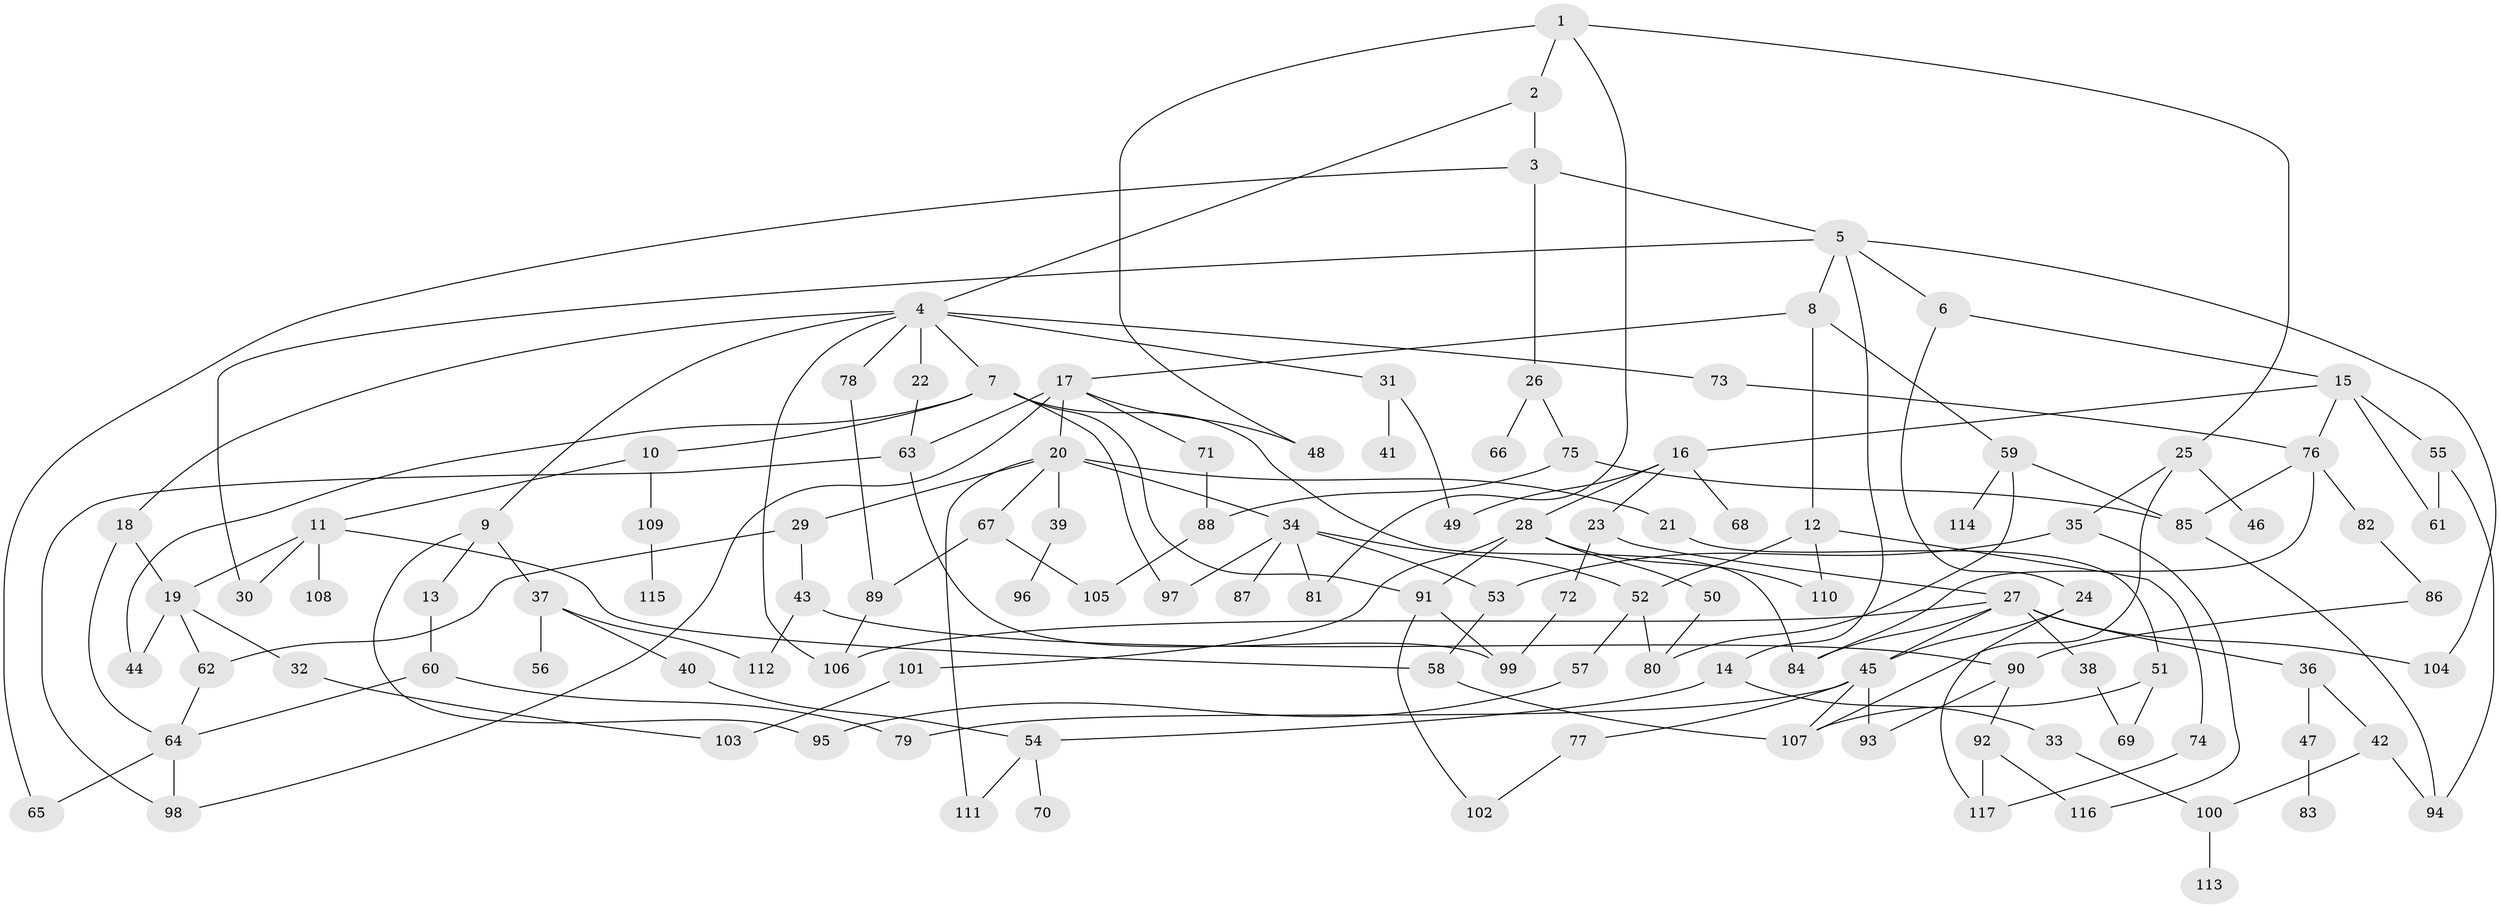 // coarse degree distribution, {3: 0.2777777777777778, 8: 0.08333333333333333, 5: 0.16666666666666666, 7: 0.08333333333333333, 4: 0.1111111111111111, 1: 0.05555555555555555, 2: 0.1388888888888889, 6: 0.027777777777777776, 10: 0.027777777777777776, 9: 0.027777777777777776}
// Generated by graph-tools (version 1.1) at 2025/36/03/04/25 23:36:09]
// undirected, 117 vertices, 171 edges
graph export_dot {
  node [color=gray90,style=filled];
  1;
  2;
  3;
  4;
  5;
  6;
  7;
  8;
  9;
  10;
  11;
  12;
  13;
  14;
  15;
  16;
  17;
  18;
  19;
  20;
  21;
  22;
  23;
  24;
  25;
  26;
  27;
  28;
  29;
  30;
  31;
  32;
  33;
  34;
  35;
  36;
  37;
  38;
  39;
  40;
  41;
  42;
  43;
  44;
  45;
  46;
  47;
  48;
  49;
  50;
  51;
  52;
  53;
  54;
  55;
  56;
  57;
  58;
  59;
  60;
  61;
  62;
  63;
  64;
  65;
  66;
  67;
  68;
  69;
  70;
  71;
  72;
  73;
  74;
  75;
  76;
  77;
  78;
  79;
  80;
  81;
  82;
  83;
  84;
  85;
  86;
  87;
  88;
  89;
  90;
  91;
  92;
  93;
  94;
  95;
  96;
  97;
  98;
  99;
  100;
  101;
  102;
  103;
  104;
  105;
  106;
  107;
  108;
  109;
  110;
  111;
  112;
  113;
  114;
  115;
  116;
  117;
  1 -- 2;
  1 -- 25;
  1 -- 48;
  1 -- 81;
  2 -- 3;
  2 -- 4;
  3 -- 5;
  3 -- 26;
  3 -- 65;
  4 -- 7;
  4 -- 9;
  4 -- 18;
  4 -- 22;
  4 -- 31;
  4 -- 73;
  4 -- 78;
  4 -- 106;
  5 -- 6;
  5 -- 8;
  5 -- 14;
  5 -- 104;
  5 -- 30;
  6 -- 15;
  6 -- 24;
  7 -- 10;
  7 -- 84;
  7 -- 44;
  7 -- 97;
  7 -- 91;
  8 -- 12;
  8 -- 17;
  8 -- 59;
  9 -- 13;
  9 -- 37;
  9 -- 95;
  10 -- 11;
  10 -- 109;
  11 -- 30;
  11 -- 58;
  11 -- 108;
  11 -- 19;
  12 -- 52;
  12 -- 74;
  12 -- 110;
  13 -- 60;
  14 -- 33;
  14 -- 54;
  15 -- 16;
  15 -- 55;
  15 -- 61;
  15 -- 76;
  16 -- 23;
  16 -- 28;
  16 -- 68;
  16 -- 49;
  17 -- 20;
  17 -- 71;
  17 -- 63;
  17 -- 48;
  17 -- 98;
  18 -- 19;
  18 -- 64;
  19 -- 32;
  19 -- 44;
  19 -- 62;
  20 -- 21;
  20 -- 29;
  20 -- 34;
  20 -- 39;
  20 -- 67;
  20 -- 111;
  21 -- 51;
  22 -- 63;
  23 -- 27;
  23 -- 72;
  24 -- 45;
  24 -- 117;
  25 -- 35;
  25 -- 46;
  25 -- 107;
  26 -- 66;
  26 -- 75;
  27 -- 36;
  27 -- 38;
  27 -- 84;
  27 -- 45;
  27 -- 104;
  27 -- 106;
  28 -- 50;
  28 -- 91;
  28 -- 101;
  28 -- 110;
  29 -- 43;
  29 -- 62;
  31 -- 41;
  31 -- 49;
  32 -- 103;
  33 -- 100;
  34 -- 53;
  34 -- 87;
  34 -- 97;
  34 -- 81;
  34 -- 52;
  35 -- 116;
  35 -- 53;
  36 -- 42;
  36 -- 47;
  37 -- 40;
  37 -- 56;
  37 -- 112;
  38 -- 69;
  39 -- 96;
  40 -- 54;
  42 -- 100;
  42 -- 94;
  43 -- 90;
  43 -- 112;
  45 -- 77;
  45 -- 93;
  45 -- 107;
  45 -- 79;
  47 -- 83;
  50 -- 80;
  51 -- 69;
  51 -- 107;
  52 -- 57;
  52 -- 80;
  53 -- 58;
  54 -- 70;
  54 -- 111;
  55 -- 61;
  55 -- 94;
  57 -- 95;
  58 -- 107;
  59 -- 85;
  59 -- 114;
  59 -- 80;
  60 -- 79;
  60 -- 64;
  62 -- 64;
  63 -- 98;
  63 -- 99;
  64 -- 98;
  64 -- 65;
  67 -- 105;
  67 -- 89;
  71 -- 88;
  72 -- 99;
  73 -- 76;
  74 -- 117;
  75 -- 88;
  75 -- 85;
  76 -- 82;
  76 -- 85;
  76 -- 84;
  77 -- 102;
  78 -- 89;
  82 -- 86;
  85 -- 94;
  86 -- 90;
  88 -- 105;
  89 -- 106;
  90 -- 92;
  90 -- 93;
  91 -- 102;
  91 -- 99;
  92 -- 117;
  92 -- 116;
  100 -- 113;
  101 -- 103;
  109 -- 115;
}
